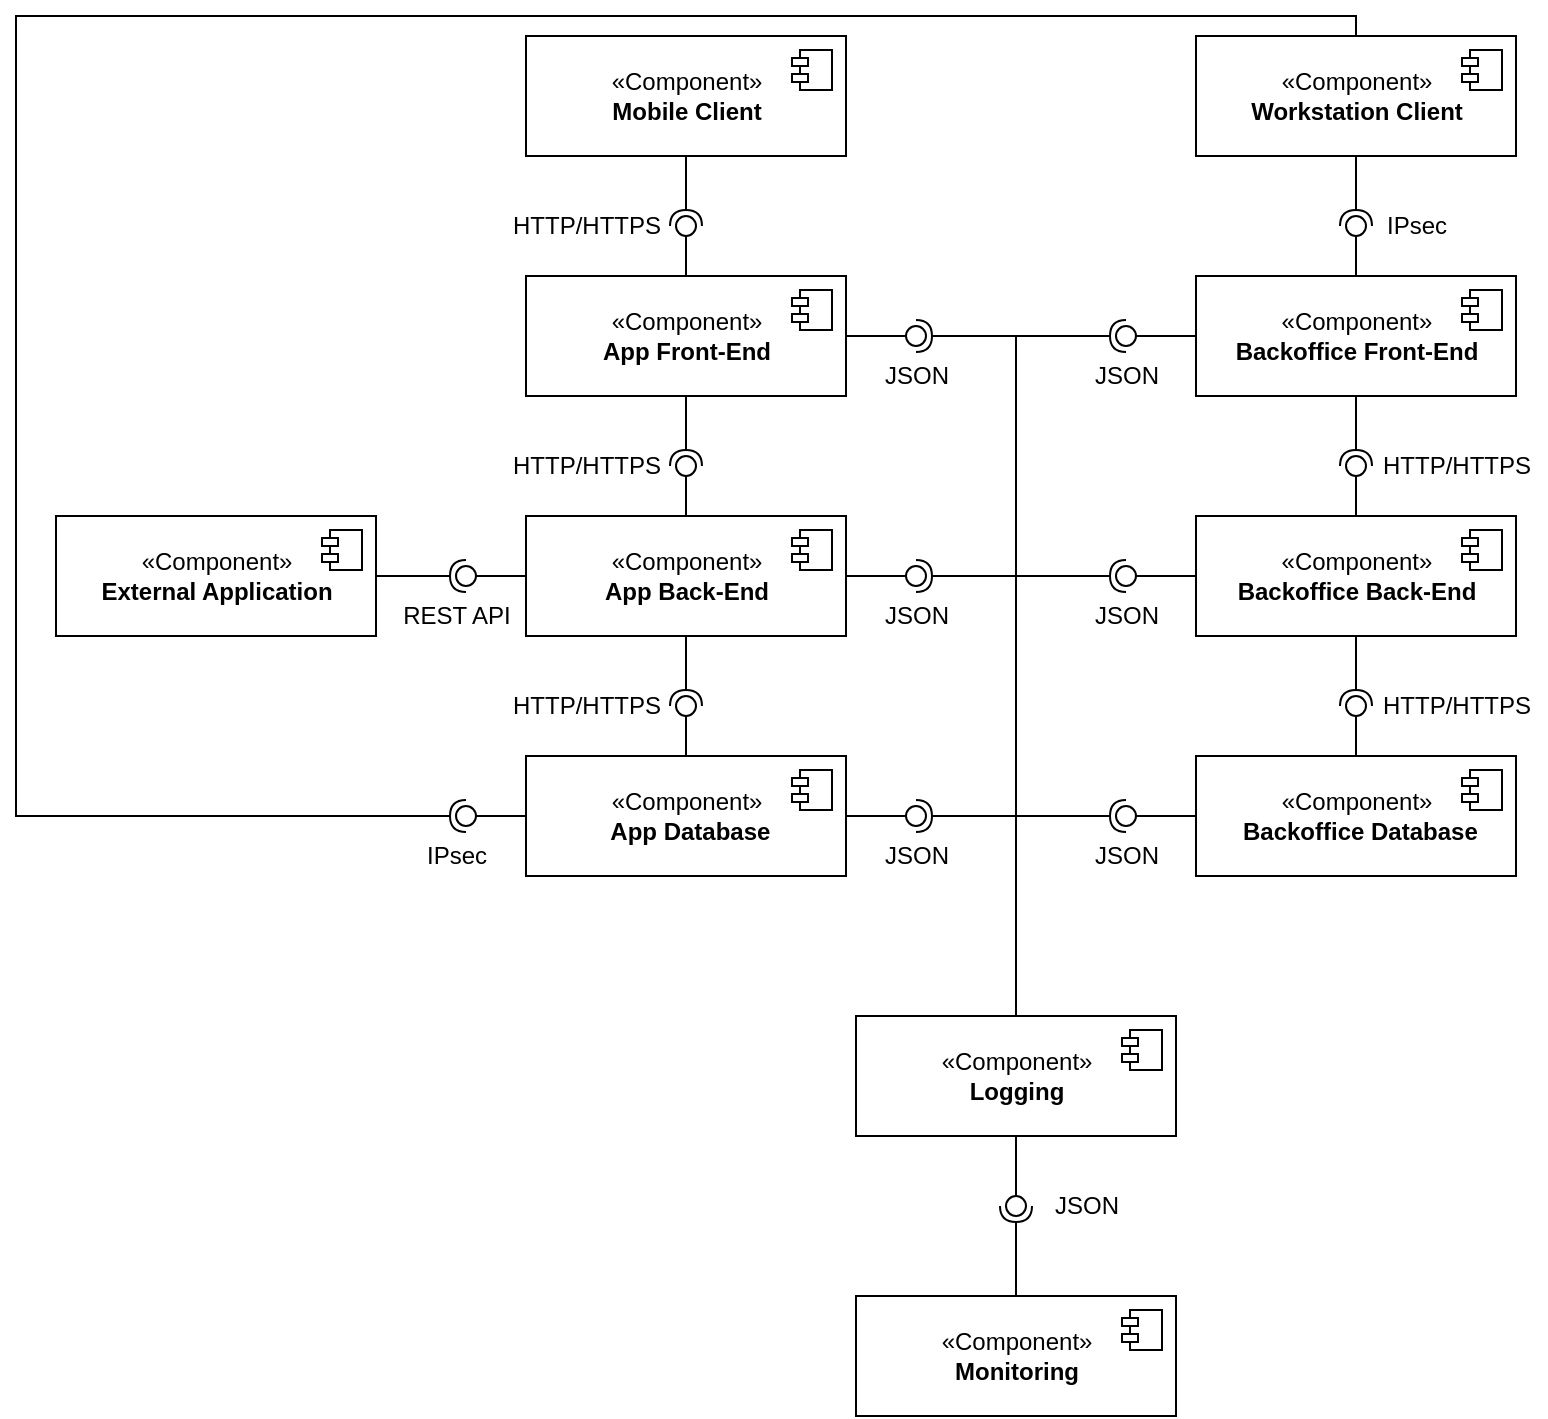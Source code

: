 <mxfile version="14.4.4" type="device"><diagram id="yxcQVxWhGXXxfbuz5Jmm" name="Page-1"><mxGraphModel dx="2012" dy="659" grid="1" gridSize="10" guides="1" tooltips="1" connect="1" arrows="1" fold="1" page="1" pageScale="1" pageWidth="827" pageHeight="1169" math="0" shadow="0"><root><mxCell id="0"/><mxCell id="1" parent="0"/><mxCell id="kQlkLIEMmI6PU8vVR6PC-1" value="«Component»&lt;br&gt;&lt;b&gt;Mobile Client&lt;br&gt;&lt;/b&gt;" style="html=1;dropTarget=0;" parent="1" vertex="1"><mxGeometry x="145" y="120" width="160" height="60" as="geometry"/></mxCell><mxCell id="kQlkLIEMmI6PU8vVR6PC-2" value="" style="shape=module;jettyWidth=8;jettyHeight=4;" parent="kQlkLIEMmI6PU8vVR6PC-1" vertex="1"><mxGeometry x="1" width="20" height="20" relative="1" as="geometry"><mxPoint x="-27" y="7" as="offset"/></mxGeometry></mxCell><mxCell id="kQlkLIEMmI6PU8vVR6PC-3" value="«Component»&lt;br&gt;&lt;b&gt;Workstation Client&lt;br&gt;&lt;/b&gt;" style="html=1;dropTarget=0;" parent="1" vertex="1"><mxGeometry x="480" y="120" width="160" height="60" as="geometry"/></mxCell><mxCell id="kQlkLIEMmI6PU8vVR6PC-4" value="" style="shape=module;jettyWidth=8;jettyHeight=4;" parent="kQlkLIEMmI6PU8vVR6PC-3" vertex="1"><mxGeometry x="1" width="20" height="20" relative="1" as="geometry"><mxPoint x="-27" y="7" as="offset"/></mxGeometry></mxCell><mxCell id="kQlkLIEMmI6PU8vVR6PC-5" value="«Component»&lt;br&gt;&lt;b&gt;App Front-End&lt;br&gt;&lt;/b&gt;" style="html=1;dropTarget=0;" parent="1" vertex="1"><mxGeometry x="145" y="240" width="160" height="60" as="geometry"/></mxCell><mxCell id="kQlkLIEMmI6PU8vVR6PC-6" value="" style="shape=module;jettyWidth=8;jettyHeight=4;" parent="kQlkLIEMmI6PU8vVR6PC-5" vertex="1"><mxGeometry x="1" width="20" height="20" relative="1" as="geometry"><mxPoint x="-27" y="7" as="offset"/></mxGeometry></mxCell><mxCell id="kQlkLIEMmI6PU8vVR6PC-7" value="«Component»&lt;br&gt;&lt;b&gt;Backoffice Front-End&lt;br&gt;&lt;/b&gt;" style="html=1;dropTarget=0;" parent="1" vertex="1"><mxGeometry x="480" y="240" width="160" height="60" as="geometry"/></mxCell><mxCell id="kQlkLIEMmI6PU8vVR6PC-8" value="" style="shape=module;jettyWidth=8;jettyHeight=4;" parent="kQlkLIEMmI6PU8vVR6PC-7" vertex="1"><mxGeometry x="1" width="20" height="20" relative="1" as="geometry"><mxPoint x="-27" y="7" as="offset"/></mxGeometry></mxCell><mxCell id="kQlkLIEMmI6PU8vVR6PC-11" value="«Component»&lt;br&gt;&lt;b&gt;App Back-End&lt;br&gt;&lt;/b&gt;" style="html=1;dropTarget=0;" parent="1" vertex="1"><mxGeometry x="145" y="360" width="160" height="60" as="geometry"/></mxCell><mxCell id="kQlkLIEMmI6PU8vVR6PC-12" value="" style="shape=module;jettyWidth=8;jettyHeight=4;" parent="kQlkLIEMmI6PU8vVR6PC-11" vertex="1"><mxGeometry x="1" width="20" height="20" relative="1" as="geometry"><mxPoint x="-27" y="7" as="offset"/></mxGeometry></mxCell><mxCell id="kQlkLIEMmI6PU8vVR6PC-13" value="«Component»&lt;br&gt;&lt;b&gt;Backoffice Back-End&lt;br&gt;&lt;/b&gt;" style="html=1;dropTarget=0;" parent="1" vertex="1"><mxGeometry x="480" y="360" width="160" height="60" as="geometry"/></mxCell><mxCell id="kQlkLIEMmI6PU8vVR6PC-14" value="" style="shape=module;jettyWidth=8;jettyHeight=4;" parent="kQlkLIEMmI6PU8vVR6PC-13" vertex="1"><mxGeometry x="1" width="20" height="20" relative="1" as="geometry"><mxPoint x="-27" y="7" as="offset"/></mxGeometry></mxCell><mxCell id="kQlkLIEMmI6PU8vVR6PC-15" value="«Component»&lt;br&gt;&lt;b&gt;&amp;nbsp;App Database&lt;br&gt;&lt;/b&gt;" style="html=1;dropTarget=0;" parent="1" vertex="1"><mxGeometry x="145" y="480" width="160" height="60" as="geometry"/></mxCell><mxCell id="kQlkLIEMmI6PU8vVR6PC-16" value="" style="shape=module;jettyWidth=8;jettyHeight=4;" parent="kQlkLIEMmI6PU8vVR6PC-15" vertex="1"><mxGeometry x="1" width="20" height="20" relative="1" as="geometry"><mxPoint x="-27" y="7" as="offset"/></mxGeometry></mxCell><mxCell id="kQlkLIEMmI6PU8vVR6PC-17" value="«Component»&lt;br&gt;&lt;b&gt;&amp;nbsp;Backoffice Database&lt;br&gt;&lt;/b&gt;" style="html=1;dropTarget=0;" parent="1" vertex="1"><mxGeometry x="480" y="480" width="160" height="60" as="geometry"/></mxCell><mxCell id="kQlkLIEMmI6PU8vVR6PC-18" value="" style="shape=module;jettyWidth=8;jettyHeight=4;" parent="kQlkLIEMmI6PU8vVR6PC-17" vertex="1"><mxGeometry x="1" width="20" height="20" relative="1" as="geometry"><mxPoint x="-27" y="7" as="offset"/></mxGeometry></mxCell><mxCell id="kQlkLIEMmI6PU8vVR6PC-23" value="" style="rounded=0;orthogonalLoop=1;jettySize=auto;html=1;endArrow=none;endFill=0;exitX=0.5;exitY=0;exitDx=0;exitDy=0;" parent="1" source="kQlkLIEMmI6PU8vVR6PC-15" target="kQlkLIEMmI6PU8vVR6PC-25" edge="1"><mxGeometry relative="1" as="geometry"><mxPoint x="415" y="405" as="sourcePoint"/></mxGeometry></mxCell><mxCell id="kQlkLIEMmI6PU8vVR6PC-24" value="" style="rounded=0;orthogonalLoop=1;jettySize=auto;html=1;endArrow=halfCircle;endFill=0;entryX=0.5;entryY=0.5;entryDx=0;entryDy=0;endSize=6;strokeWidth=1;exitX=0.5;exitY=1;exitDx=0;exitDy=0;" parent="1" source="kQlkLIEMmI6PU8vVR6PC-11" target="kQlkLIEMmI6PU8vVR6PC-25" edge="1"><mxGeometry relative="1" as="geometry"><mxPoint x="455" y="405" as="sourcePoint"/></mxGeometry></mxCell><mxCell id="kQlkLIEMmI6PU8vVR6PC-25" value="" style="ellipse;whiteSpace=wrap;html=1;fontFamily=Helvetica;fontSize=12;fontColor=#000000;align=center;strokeColor=#000000;fillColor=#ffffff;points=[];aspect=fixed;resizable=0;" parent="1" vertex="1"><mxGeometry x="220" y="450" width="10" height="10" as="geometry"/></mxCell><mxCell id="kQlkLIEMmI6PU8vVR6PC-26" value="" style="rounded=0;orthogonalLoop=1;jettySize=auto;html=1;endArrow=none;endFill=0;exitX=0.5;exitY=0;exitDx=0;exitDy=0;" parent="1" source="kQlkLIEMmI6PU8vVR6PC-17" target="kQlkLIEMmI6PU8vVR6PC-28" edge="1"><mxGeometry relative="1" as="geometry"><mxPoint x="390" y="405" as="sourcePoint"/></mxGeometry></mxCell><mxCell id="kQlkLIEMmI6PU8vVR6PC-27" value="" style="rounded=0;orthogonalLoop=1;jettySize=auto;html=1;endArrow=halfCircle;endFill=0;entryX=0.5;entryY=0.5;entryDx=0;entryDy=0;endSize=6;strokeWidth=1;exitX=0.5;exitY=1;exitDx=0;exitDy=0;" parent="1" source="kQlkLIEMmI6PU8vVR6PC-13" target="kQlkLIEMmI6PU8vVR6PC-28" edge="1"><mxGeometry relative="1" as="geometry"><mxPoint x="430" y="405" as="sourcePoint"/></mxGeometry></mxCell><mxCell id="kQlkLIEMmI6PU8vVR6PC-28" value="" style="ellipse;whiteSpace=wrap;html=1;fontFamily=Helvetica;fontSize=12;fontColor=#000000;align=center;strokeColor=#000000;fillColor=#ffffff;points=[];aspect=fixed;resizable=0;" parent="1" vertex="1"><mxGeometry x="555" y="450" width="10" height="10" as="geometry"/></mxCell><mxCell id="kQlkLIEMmI6PU8vVR6PC-29" value="" style="rounded=0;orthogonalLoop=1;jettySize=auto;html=1;endArrow=none;endFill=0;exitX=0.5;exitY=0;exitDx=0;exitDy=0;" parent="1" source="kQlkLIEMmI6PU8vVR6PC-11" target="kQlkLIEMmI6PU8vVR6PC-31" edge="1"><mxGeometry relative="1" as="geometry"><mxPoint x="415" y="405" as="sourcePoint"/></mxGeometry></mxCell><mxCell id="kQlkLIEMmI6PU8vVR6PC-30" value="" style="rounded=0;orthogonalLoop=1;jettySize=auto;html=1;endArrow=halfCircle;endFill=0;entryX=0.5;entryY=0.5;entryDx=0;entryDy=0;endSize=6;strokeWidth=1;exitX=0.5;exitY=1;exitDx=0;exitDy=0;" parent="1" source="kQlkLIEMmI6PU8vVR6PC-5" target="kQlkLIEMmI6PU8vVR6PC-31" edge="1"><mxGeometry relative="1" as="geometry"><mxPoint x="455" y="405" as="sourcePoint"/></mxGeometry></mxCell><mxCell id="kQlkLIEMmI6PU8vVR6PC-31" value="" style="ellipse;whiteSpace=wrap;html=1;fontFamily=Helvetica;fontSize=12;fontColor=#000000;align=center;strokeColor=#000000;fillColor=#ffffff;points=[];aspect=fixed;resizable=0;" parent="1" vertex="1"><mxGeometry x="220" y="330" width="10" height="10" as="geometry"/></mxCell><mxCell id="kQlkLIEMmI6PU8vVR6PC-32" value="" style="rounded=0;orthogonalLoop=1;jettySize=auto;html=1;endArrow=none;endFill=0;exitX=0.5;exitY=0;exitDx=0;exitDy=0;" parent="1" source="kQlkLIEMmI6PU8vVR6PC-13" target="kQlkLIEMmI6PU8vVR6PC-34" edge="1"><mxGeometry relative="1" as="geometry"><mxPoint x="390" y="405" as="sourcePoint"/></mxGeometry></mxCell><mxCell id="kQlkLIEMmI6PU8vVR6PC-33" value="" style="rounded=0;orthogonalLoop=1;jettySize=auto;html=1;endArrow=halfCircle;endFill=0;entryX=0.5;entryY=0.5;entryDx=0;entryDy=0;endSize=6;strokeWidth=1;exitX=0.5;exitY=1;exitDx=0;exitDy=0;" parent="1" source="kQlkLIEMmI6PU8vVR6PC-7" target="kQlkLIEMmI6PU8vVR6PC-34" edge="1"><mxGeometry relative="1" as="geometry"><mxPoint x="430" y="405" as="sourcePoint"/></mxGeometry></mxCell><mxCell id="kQlkLIEMmI6PU8vVR6PC-34" value="" style="ellipse;whiteSpace=wrap;html=1;fontFamily=Helvetica;fontSize=12;fontColor=#000000;align=center;strokeColor=#000000;fillColor=#ffffff;points=[];aspect=fixed;resizable=0;" parent="1" vertex="1"><mxGeometry x="555" y="330" width="10" height="10" as="geometry"/></mxCell><mxCell id="kQlkLIEMmI6PU8vVR6PC-35" value="" style="rounded=0;orthogonalLoop=1;jettySize=auto;html=1;endArrow=none;endFill=0;exitX=0.5;exitY=0;exitDx=0;exitDy=0;" parent="1" source="kQlkLIEMmI6PU8vVR6PC-7" target="kQlkLIEMmI6PU8vVR6PC-37" edge="1"><mxGeometry relative="1" as="geometry"><mxPoint x="390" y="405" as="sourcePoint"/></mxGeometry></mxCell><mxCell id="kQlkLIEMmI6PU8vVR6PC-36" value="" style="rounded=0;orthogonalLoop=1;jettySize=auto;html=1;endArrow=halfCircle;endFill=0;entryX=0.5;entryY=0.5;entryDx=0;entryDy=0;endSize=6;strokeWidth=1;exitX=0.5;exitY=1;exitDx=0;exitDy=0;" parent="1" source="kQlkLIEMmI6PU8vVR6PC-3" target="kQlkLIEMmI6PU8vVR6PC-37" edge="1"><mxGeometry relative="1" as="geometry"><mxPoint x="430" y="405" as="sourcePoint"/></mxGeometry></mxCell><mxCell id="kQlkLIEMmI6PU8vVR6PC-37" value="" style="ellipse;whiteSpace=wrap;html=1;fontFamily=Helvetica;fontSize=12;fontColor=#000000;align=center;strokeColor=#000000;fillColor=#ffffff;points=[];aspect=fixed;resizable=0;" parent="1" vertex="1"><mxGeometry x="555" y="210" width="10" height="10" as="geometry"/></mxCell><mxCell id="kQlkLIEMmI6PU8vVR6PC-38" value="" style="rounded=0;orthogonalLoop=1;jettySize=auto;html=1;endArrow=none;endFill=0;exitX=0.5;exitY=0;exitDx=0;exitDy=0;" parent="1" source="kQlkLIEMmI6PU8vVR6PC-5" target="kQlkLIEMmI6PU8vVR6PC-40" edge="1"><mxGeometry relative="1" as="geometry"><mxPoint x="415" y="405" as="sourcePoint"/></mxGeometry></mxCell><mxCell id="kQlkLIEMmI6PU8vVR6PC-39" value="" style="rounded=0;orthogonalLoop=1;jettySize=auto;html=1;endArrow=halfCircle;endFill=0;entryX=0.5;entryY=0.5;entryDx=0;entryDy=0;endSize=6;strokeWidth=1;exitX=0.5;exitY=1;exitDx=0;exitDy=0;" parent="1" source="kQlkLIEMmI6PU8vVR6PC-1" target="kQlkLIEMmI6PU8vVR6PC-40" edge="1"><mxGeometry relative="1" as="geometry"><mxPoint x="455" y="405" as="sourcePoint"/><Array as="points"><mxPoint x="225" y="200"/></Array></mxGeometry></mxCell><mxCell id="kQlkLIEMmI6PU8vVR6PC-40" value="" style="ellipse;whiteSpace=wrap;html=1;fontFamily=Helvetica;fontSize=12;fontColor=#000000;align=center;strokeColor=#000000;fillColor=#ffffff;points=[];aspect=fixed;resizable=0;" parent="1" vertex="1"><mxGeometry x="220" y="210" width="10" height="10" as="geometry"/></mxCell><mxCell id="kQlkLIEMmI6PU8vVR6PC-41" value="&lt;div&gt;HTTP/HTTPS&lt;/div&gt;" style="text;html=1;align=center;verticalAlign=middle;resizable=0;points=[];autosize=1;" parent="1" vertex="1"><mxGeometry x="130" y="205" width="90" height="20" as="geometry"/></mxCell><mxCell id="kQlkLIEMmI6PU8vVR6PC-42" value="IPsec" style="text;html=1;align=center;verticalAlign=middle;resizable=0;points=[];autosize=1;" parent="1" vertex="1"><mxGeometry x="565" y="205" width="50" height="20" as="geometry"/></mxCell><mxCell id="kQlkLIEMmI6PU8vVR6PC-43" value="&lt;div&gt;HTTP/HTTPS&lt;/div&gt;" style="text;html=1;align=center;verticalAlign=middle;resizable=0;points=[];autosize=1;" parent="1" vertex="1"><mxGeometry x="130" y="325" width="90" height="20" as="geometry"/></mxCell><mxCell id="kQlkLIEMmI6PU8vVR6PC-44" value="&lt;div&gt;HTTP/HTTPS&lt;/div&gt;" style="text;html=1;align=center;verticalAlign=middle;resizable=0;points=[];autosize=1;" parent="1" vertex="1"><mxGeometry x="565" y="325" width="90" height="20" as="geometry"/></mxCell><mxCell id="kQlkLIEMmI6PU8vVR6PC-45" value="&lt;div&gt;HTTP/HTTPS&lt;/div&gt;" style="text;html=1;align=center;verticalAlign=middle;resizable=0;points=[];autosize=1;" parent="1" vertex="1"><mxGeometry x="130" y="445" width="90" height="20" as="geometry"/></mxCell><mxCell id="kQlkLIEMmI6PU8vVR6PC-46" value="&lt;div&gt;HTTP/HTTPS&lt;/div&gt;" style="text;html=1;align=center;verticalAlign=middle;resizable=0;points=[];autosize=1;" parent="1" vertex="1"><mxGeometry x="565" y="445" width="90" height="20" as="geometry"/></mxCell><mxCell id="kQlkLIEMmI6PU8vVR6PC-47" value="«Component»&lt;br&gt;&lt;b&gt;Logging&lt;/b&gt;" style="html=1;dropTarget=0;" parent="1" vertex="1"><mxGeometry x="310" y="610" width="160" height="60" as="geometry"/></mxCell><mxCell id="kQlkLIEMmI6PU8vVR6PC-48" value="" style="shape=module;jettyWidth=8;jettyHeight=4;" parent="kQlkLIEMmI6PU8vVR6PC-47" vertex="1"><mxGeometry x="1" width="20" height="20" relative="1" as="geometry"><mxPoint x="-27" y="7" as="offset"/></mxGeometry></mxCell><mxCell id="kQlkLIEMmI6PU8vVR6PC-49" value="«Component»&lt;br&gt;&lt;b&gt;Monitoring&lt;/b&gt;" style="html=1;dropTarget=0;" parent="1" vertex="1"><mxGeometry x="310" y="750" width="160" height="60" as="geometry"/></mxCell><mxCell id="kQlkLIEMmI6PU8vVR6PC-50" value="" style="shape=module;jettyWidth=8;jettyHeight=4;" parent="kQlkLIEMmI6PU8vVR6PC-49" vertex="1"><mxGeometry x="1" width="20" height="20" relative="1" as="geometry"><mxPoint x="-27" y="7" as="offset"/></mxGeometry></mxCell><mxCell id="kQlkLIEMmI6PU8vVR6PC-54" value="" style="rounded=0;orthogonalLoop=1;jettySize=auto;html=1;endArrow=none;endFill=0;exitX=1;exitY=0.5;exitDx=0;exitDy=0;" parent="1" source="kQlkLIEMmI6PU8vVR6PC-5" target="kQlkLIEMmI6PU8vVR6PC-56" edge="1"><mxGeometry relative="1" as="geometry"><mxPoint x="415" y="465" as="sourcePoint"/></mxGeometry></mxCell><mxCell id="kQlkLIEMmI6PU8vVR6PC-55" value="" style="rounded=0;orthogonalLoop=1;jettySize=auto;html=1;endArrow=halfCircle;endFill=0;entryX=0.5;entryY=0.5;entryDx=0;entryDy=0;endSize=6;strokeWidth=1;exitX=0.5;exitY=0;exitDx=0;exitDy=0;" parent="1" source="kQlkLIEMmI6PU8vVR6PC-47" target="kQlkLIEMmI6PU8vVR6PC-56" edge="1"><mxGeometry relative="1" as="geometry"><mxPoint x="380" y="610" as="sourcePoint"/><Array as="points"><mxPoint x="390" y="270"/></Array></mxGeometry></mxCell><mxCell id="kQlkLIEMmI6PU8vVR6PC-56" value="" style="ellipse;whiteSpace=wrap;html=1;fontFamily=Helvetica;fontSize=12;fontColor=#000000;align=center;strokeColor=#000000;fillColor=#ffffff;points=[];aspect=fixed;resizable=0;" parent="1" vertex="1"><mxGeometry x="335" y="265" width="10" height="10" as="geometry"/></mxCell><mxCell id="kQlkLIEMmI6PU8vVR6PC-57" value="" style="rounded=0;orthogonalLoop=1;jettySize=auto;html=1;endArrow=none;endFill=0;exitX=1;exitY=0.5;exitDx=0;exitDy=0;" parent="1" source="kQlkLIEMmI6PU8vVR6PC-11" target="kQlkLIEMmI6PU8vVR6PC-59" edge="1"><mxGeometry relative="1" as="geometry"><mxPoint x="415" y="465" as="sourcePoint"/></mxGeometry></mxCell><mxCell id="kQlkLIEMmI6PU8vVR6PC-58" value="" style="rounded=0;orthogonalLoop=1;jettySize=auto;html=1;endArrow=halfCircle;endFill=0;entryX=0.5;entryY=0.5;entryDx=0;entryDy=0;endSize=6;strokeWidth=1;exitX=0.5;exitY=0;exitDx=0;exitDy=0;" parent="1" source="kQlkLIEMmI6PU8vVR6PC-47" target="kQlkLIEMmI6PU8vVR6PC-59" edge="1"><mxGeometry relative="1" as="geometry"><mxPoint x="430" y="465" as="sourcePoint"/><Array as="points"><mxPoint x="390" y="390"/></Array></mxGeometry></mxCell><mxCell id="kQlkLIEMmI6PU8vVR6PC-59" value="" style="ellipse;whiteSpace=wrap;html=1;fontFamily=Helvetica;fontSize=12;fontColor=#000000;align=center;strokeColor=#000000;fillColor=#ffffff;points=[];aspect=fixed;resizable=0;" parent="1" vertex="1"><mxGeometry x="335" y="385" width="10" height="10" as="geometry"/></mxCell><mxCell id="kQlkLIEMmI6PU8vVR6PC-60" value="" style="rounded=0;orthogonalLoop=1;jettySize=auto;html=1;endArrow=none;endFill=0;exitX=1;exitY=0.5;exitDx=0;exitDy=0;" parent="1" source="kQlkLIEMmI6PU8vVR6PC-15" target="kQlkLIEMmI6PU8vVR6PC-62" edge="1"><mxGeometry relative="1" as="geometry"><mxPoint x="415" y="465" as="sourcePoint"/></mxGeometry></mxCell><mxCell id="kQlkLIEMmI6PU8vVR6PC-61" value="" style="rounded=0;orthogonalLoop=1;jettySize=auto;html=1;endArrow=halfCircle;endFill=0;entryX=0.5;entryY=0.5;entryDx=0;entryDy=0;endSize=6;strokeWidth=1;exitX=0.5;exitY=0;exitDx=0;exitDy=0;" parent="1" source="kQlkLIEMmI6PU8vVR6PC-47" target="kQlkLIEMmI6PU8vVR6PC-62" edge="1"><mxGeometry relative="1" as="geometry"><mxPoint x="430" y="465" as="sourcePoint"/><Array as="points"><mxPoint x="390" y="510"/></Array></mxGeometry></mxCell><mxCell id="kQlkLIEMmI6PU8vVR6PC-62" value="" style="ellipse;whiteSpace=wrap;html=1;fontFamily=Helvetica;fontSize=12;fontColor=#000000;align=center;strokeColor=#000000;fillColor=#ffffff;points=[];aspect=fixed;resizable=0;" parent="1" vertex="1"><mxGeometry x="335" y="505" width="10" height="10" as="geometry"/></mxCell><mxCell id="kQlkLIEMmI6PU8vVR6PC-66" value="" style="rounded=0;orthogonalLoop=1;jettySize=auto;html=1;endArrow=none;endFill=0;exitX=0;exitY=0.5;exitDx=0;exitDy=0;" parent="1" source="kQlkLIEMmI6PU8vVR6PC-7" target="kQlkLIEMmI6PU8vVR6PC-68" edge="1"><mxGeometry relative="1" as="geometry"><mxPoint x="390" y="465" as="sourcePoint"/></mxGeometry></mxCell><mxCell id="kQlkLIEMmI6PU8vVR6PC-67" value="" style="rounded=0;orthogonalLoop=1;jettySize=auto;html=1;endArrow=halfCircle;endFill=0;entryX=0.5;entryY=0.5;entryDx=0;entryDy=0;endSize=6;strokeWidth=1;exitX=0.5;exitY=0;exitDx=0;exitDy=0;" parent="1" source="kQlkLIEMmI6PU8vVR6PC-47" target="kQlkLIEMmI6PU8vVR6PC-68" edge="1"><mxGeometry relative="1" as="geometry"><mxPoint x="430" y="465" as="sourcePoint"/><Array as="points"><mxPoint x="390" y="270"/></Array></mxGeometry></mxCell><mxCell id="kQlkLIEMmI6PU8vVR6PC-68" value="" style="ellipse;whiteSpace=wrap;html=1;fontFamily=Helvetica;fontSize=12;fontColor=#000000;align=center;strokeColor=#000000;fillColor=#ffffff;points=[];aspect=fixed;resizable=0;" parent="1" vertex="1"><mxGeometry x="440" y="265" width="10" height="10" as="geometry"/></mxCell><mxCell id="kQlkLIEMmI6PU8vVR6PC-69" value="" style="rounded=0;orthogonalLoop=1;jettySize=auto;html=1;endArrow=none;endFill=0;exitX=0;exitY=0.5;exitDx=0;exitDy=0;" parent="1" source="kQlkLIEMmI6PU8vVR6PC-13" target="kQlkLIEMmI6PU8vVR6PC-71" edge="1"><mxGeometry relative="1" as="geometry"><mxPoint x="390" y="465" as="sourcePoint"/></mxGeometry></mxCell><mxCell id="kQlkLIEMmI6PU8vVR6PC-70" value="" style="rounded=0;orthogonalLoop=1;jettySize=auto;html=1;endArrow=halfCircle;endFill=0;entryX=0.5;entryY=0.5;entryDx=0;entryDy=0;endSize=6;strokeWidth=1;" parent="1" source="kQlkLIEMmI6PU8vVR6PC-47" target="kQlkLIEMmI6PU8vVR6PC-71" edge="1"><mxGeometry relative="1" as="geometry"><mxPoint x="430" y="465" as="sourcePoint"/><Array as="points"><mxPoint x="390" y="390"/></Array></mxGeometry></mxCell><mxCell id="kQlkLIEMmI6PU8vVR6PC-71" value="" style="ellipse;whiteSpace=wrap;html=1;fontFamily=Helvetica;fontSize=12;fontColor=#000000;align=center;strokeColor=#000000;fillColor=#ffffff;points=[];aspect=fixed;resizable=0;" parent="1" vertex="1"><mxGeometry x="440" y="385" width="10" height="10" as="geometry"/></mxCell><mxCell id="kQlkLIEMmI6PU8vVR6PC-72" value="" style="rounded=0;orthogonalLoop=1;jettySize=auto;html=1;endArrow=none;endFill=0;exitX=0;exitY=0.5;exitDx=0;exitDy=0;" parent="1" source="kQlkLIEMmI6PU8vVR6PC-17" target="kQlkLIEMmI6PU8vVR6PC-74" edge="1"><mxGeometry relative="1" as="geometry"><mxPoint x="390" y="465" as="sourcePoint"/></mxGeometry></mxCell><mxCell id="kQlkLIEMmI6PU8vVR6PC-73" value="" style="rounded=0;orthogonalLoop=1;jettySize=auto;html=1;endArrow=halfCircle;endFill=0;entryX=0.5;entryY=0.5;entryDx=0;entryDy=0;endSize=6;strokeWidth=1;exitX=0.5;exitY=0;exitDx=0;exitDy=0;" parent="1" source="kQlkLIEMmI6PU8vVR6PC-47" target="kQlkLIEMmI6PU8vVR6PC-74" edge="1"><mxGeometry relative="1" as="geometry"><mxPoint x="430" y="465" as="sourcePoint"/><Array as="points"><mxPoint x="390" y="510"/></Array></mxGeometry></mxCell><mxCell id="kQlkLIEMmI6PU8vVR6PC-74" value="" style="ellipse;whiteSpace=wrap;html=1;fontFamily=Helvetica;fontSize=12;fontColor=#000000;align=center;strokeColor=#000000;fillColor=#ffffff;points=[];aspect=fixed;resizable=0;" parent="1" vertex="1"><mxGeometry x="440" y="505" width="10" height="10" as="geometry"/></mxCell><mxCell id="kQlkLIEMmI6PU8vVR6PC-75" value="" style="rounded=0;orthogonalLoop=1;jettySize=auto;html=1;endArrow=none;endFill=0;exitX=0.5;exitY=1;exitDx=0;exitDy=0;" parent="1" source="kQlkLIEMmI6PU8vVR6PC-47" target="kQlkLIEMmI6PU8vVR6PC-77" edge="1"><mxGeometry relative="1" as="geometry"><mxPoint x="390" y="465" as="sourcePoint"/></mxGeometry></mxCell><mxCell id="kQlkLIEMmI6PU8vVR6PC-76" value="" style="rounded=0;orthogonalLoop=1;jettySize=auto;html=1;endArrow=halfCircle;endFill=0;entryX=0.5;entryY=0.5;entryDx=0;entryDy=0;endSize=6;strokeWidth=1;exitX=0.5;exitY=0;exitDx=0;exitDy=0;" parent="1" source="kQlkLIEMmI6PU8vVR6PC-49" target="kQlkLIEMmI6PU8vVR6PC-77" edge="1"><mxGeometry relative="1" as="geometry"><mxPoint x="430" y="465" as="sourcePoint"/></mxGeometry></mxCell><mxCell id="kQlkLIEMmI6PU8vVR6PC-77" value="" style="ellipse;whiteSpace=wrap;html=1;fontFamily=Helvetica;fontSize=12;fontColor=#000000;align=center;strokeColor=#000000;fillColor=#ffffff;points=[];aspect=fixed;resizable=0;" parent="1" vertex="1"><mxGeometry x="385" y="700" width="10" height="10" as="geometry"/></mxCell><mxCell id="kQlkLIEMmI6PU8vVR6PC-78" value="JSON" style="text;html=1;align=center;verticalAlign=middle;resizable=0;points=[];autosize=1;" parent="1" vertex="1"><mxGeometry x="315" y="280" width="50" height="20" as="geometry"/></mxCell><mxCell id="kQlkLIEMmI6PU8vVR6PC-79" value="JSON" style="text;html=1;align=center;verticalAlign=middle;resizable=0;points=[];autosize=1;" parent="1" vertex="1"><mxGeometry x="420" y="280" width="50" height="20" as="geometry"/></mxCell><mxCell id="kQlkLIEMmI6PU8vVR6PC-80" value="JSON" style="text;html=1;align=center;verticalAlign=middle;resizable=0;points=[];autosize=1;" parent="1" vertex="1"><mxGeometry x="315" y="400" width="50" height="20" as="geometry"/></mxCell><mxCell id="kQlkLIEMmI6PU8vVR6PC-81" value="JSON" style="text;html=1;align=center;verticalAlign=middle;resizable=0;points=[];autosize=1;" parent="1" vertex="1"><mxGeometry x="420" y="400" width="50" height="20" as="geometry"/></mxCell><mxCell id="kQlkLIEMmI6PU8vVR6PC-82" value="JSON" style="text;html=1;align=center;verticalAlign=middle;resizable=0;points=[];autosize=1;" parent="1" vertex="1"><mxGeometry x="315" y="520" width="50" height="20" as="geometry"/></mxCell><mxCell id="kQlkLIEMmI6PU8vVR6PC-83" value="JSON" style="text;html=1;align=center;verticalAlign=middle;resizable=0;points=[];autosize=1;" parent="1" vertex="1"><mxGeometry x="420" y="520" width="50" height="20" as="geometry"/></mxCell><mxCell id="kQlkLIEMmI6PU8vVR6PC-84" value="JSON" style="text;html=1;align=center;verticalAlign=middle;resizable=0;points=[];autosize=1;" parent="1" vertex="1"><mxGeometry x="400" y="695" width="50" height="20" as="geometry"/></mxCell><mxCell id="-P7KkGAHz3N2w-ZY85Kz-1" value="" style="rounded=0;orthogonalLoop=1;jettySize=auto;html=1;endArrow=none;endFill=0;exitX=0;exitY=0.5;exitDx=0;exitDy=0;" edge="1" target="-P7KkGAHz3N2w-ZY85Kz-3" parent="1" source="kQlkLIEMmI6PU8vVR6PC-11"><mxGeometry relative="1" as="geometry"><mxPoint x="40" y="405" as="sourcePoint"/></mxGeometry></mxCell><mxCell id="-P7KkGAHz3N2w-ZY85Kz-2" value="" style="rounded=0;orthogonalLoop=1;jettySize=auto;html=1;endArrow=halfCircle;endFill=0;entryX=0.5;entryY=0.5;entryDx=0;entryDy=0;endSize=6;strokeWidth=1;exitX=1;exitY=0.5;exitDx=0;exitDy=0;" edge="1" target="-P7KkGAHz3N2w-ZY85Kz-3" parent="1" source="-P7KkGAHz3N2w-ZY85Kz-4"><mxGeometry relative="1" as="geometry"><mxPoint x="80" y="405" as="sourcePoint"/><Array as="points"/></mxGeometry></mxCell><mxCell id="-P7KkGAHz3N2w-ZY85Kz-3" value="" style="ellipse;whiteSpace=wrap;html=1;fontFamily=Helvetica;fontSize=12;fontColor=#000000;align=center;strokeColor=#000000;fillColor=#ffffff;points=[];aspect=fixed;resizable=0;" vertex="1" parent="1"><mxGeometry x="110" y="385" width="10" height="10" as="geometry"/></mxCell><mxCell id="-P7KkGAHz3N2w-ZY85Kz-4" value="«Component»&lt;br&gt;&lt;b&gt;External Application&lt;br&gt;&lt;/b&gt;" style="html=1;dropTarget=0;" vertex="1" parent="1"><mxGeometry x="-90" y="360" width="160" height="60" as="geometry"/></mxCell><mxCell id="-P7KkGAHz3N2w-ZY85Kz-5" value="" style="shape=module;jettyWidth=8;jettyHeight=4;" vertex="1" parent="-P7KkGAHz3N2w-ZY85Kz-4"><mxGeometry x="1" width="20" height="20" relative="1" as="geometry"><mxPoint x="-27" y="7" as="offset"/></mxGeometry></mxCell><mxCell id="-P7KkGAHz3N2w-ZY85Kz-6" value="REST API" style="text;html=1;align=center;verticalAlign=middle;resizable=0;points=[];autosize=1;" vertex="1" parent="1"><mxGeometry x="75" y="400" width="70" height="20" as="geometry"/></mxCell><mxCell id="-P7KkGAHz3N2w-ZY85Kz-13" value="" style="rounded=0;orthogonalLoop=1;jettySize=auto;html=1;endArrow=none;endFill=0;exitX=0;exitY=0.5;exitDx=0;exitDy=0;" edge="1" target="-P7KkGAHz3N2w-ZY85Kz-15" parent="1" source="kQlkLIEMmI6PU8vVR6PC-15"><mxGeometry relative="1" as="geometry"><mxPoint x="230" y="425" as="sourcePoint"/></mxGeometry></mxCell><mxCell id="-P7KkGAHz3N2w-ZY85Kz-14" value="" style="rounded=0;orthogonalLoop=1;jettySize=auto;html=1;endArrow=halfCircle;endFill=0;entryX=0.5;entryY=0.5;entryDx=0;entryDy=0;endSize=6;strokeWidth=1;" edge="1" target="-P7KkGAHz3N2w-ZY85Kz-15" parent="1" source="kQlkLIEMmI6PU8vVR6PC-3"><mxGeometry relative="1" as="geometry"><mxPoint y="510" as="sourcePoint"/><Array as="points"><mxPoint x="560" y="110"/><mxPoint x="-110" y="110"/><mxPoint x="-110" y="510"/></Array></mxGeometry></mxCell><mxCell id="-P7KkGAHz3N2w-ZY85Kz-15" value="" style="ellipse;whiteSpace=wrap;html=1;fontFamily=Helvetica;fontSize=12;fontColor=#000000;align=center;strokeColor=#000000;fillColor=#ffffff;points=[];aspect=fixed;resizable=0;" vertex="1" parent="1"><mxGeometry x="110" y="505" width="10" height="10" as="geometry"/></mxCell><mxCell id="-P7KkGAHz3N2w-ZY85Kz-17" value="IPsec" style="text;html=1;align=center;verticalAlign=middle;resizable=0;points=[];autosize=1;" vertex="1" parent="1"><mxGeometry x="85" y="520" width="50" height="20" as="geometry"/></mxCell></root></mxGraphModel></diagram></mxfile>